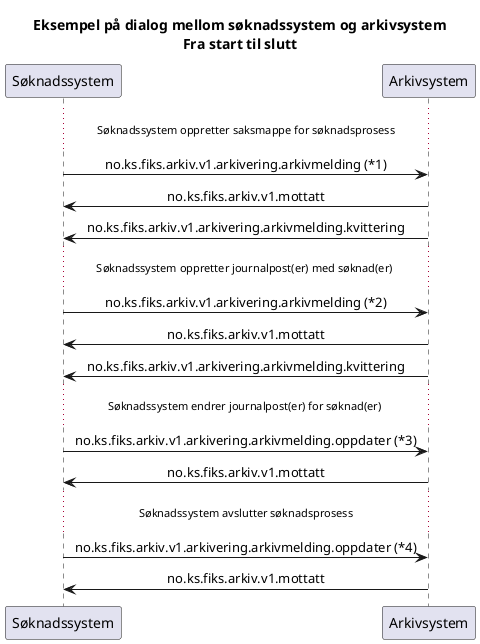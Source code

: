 @startuml
skinparam sequenceMessageAlign center 

title "Eksempel på dialog mellom søknadssystem og arkivsystem\nFra start til slutt"


participant Søknadssystem as "Søknadssystem"
participant Arkivsystem as "Arkivsystem"

...Søknadssystem oppretter saksmappe for søknadsprosess...
Søknadssystem -> Arkivsystem : no.ks.fiks.arkiv.v1.arkivering.arkivmelding (*1)
Søknadssystem <- Arkivsystem : no.ks.fiks.arkiv.v1.mottatt
Søknadssystem <- Arkivsystem : no.ks.fiks.arkiv.v1.arkivering.arkivmelding.kvittering

...Søknadssystem oppretter journalpost(er) med søknad(er) ...
Søknadssystem -> Arkivsystem : no.ks.fiks.arkiv.v1.arkivering.arkivmelding (*2)
Søknadssystem <- Arkivsystem : no.ks.fiks.arkiv.v1.mottatt
Søknadssystem <- Arkivsystem : no.ks.fiks.arkiv.v1.arkivering.arkivmelding.kvittering

...Søknadssystem endrer journalpost(er) for søknad(er) ...
Søknadssystem -> Arkivsystem : no.ks.fiks.arkiv.v1.arkivering.arkivmelding.oppdater (*3)
Søknadssystem <- Arkivsystem : no.ks.fiks.arkiv.v1.mottatt

...Søknadssystem avslutter søknadsprosess...
Søknadssystem -> Arkivsystem : no.ks.fiks.arkiv.v1.arkivering.arkivmelding.oppdater (*4)
Søknadssystem <- Arkivsystem : no.ks.fiks.arkiv.v1.mottatt



@enduml